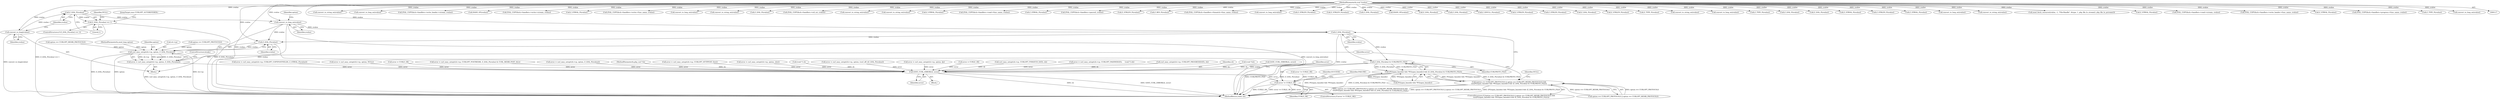 digraph "0_php_124fb22a13fafa3648e4e15b4f207c7096d8155e@pointer" {
"1000134" [label="(Call,Z_LVAL_P(zvalue))"];
"1000130" [label="(Call,convert_to_long(zvalue))"];
"1000120" [label="(MethodParameterIn,zval *zvalue)"];
"1000133" [label="(Call,Z_LVAL_P(zvalue) == 1)"];
"1000230" [label="(Call,convert_to_long_ex(zvalue))"];
"1000249" [label="(Call,Z_LVAL_P(zvalue))"];
"1000248" [label="(Call,Z_LVAL_P(zvalue) & CURLPROTO_FILE)"];
"1000241" [label="(Call,(PG(open_basedir) && *PG(open_basedir)) && (Z_LVAL_P(zvalue) & CURLPROTO_FILE))"];
"1000233" [label="(Call,(option == CURLOPT_PROTOCOLS || option == CURLOPT_REDIR_PROTOCOLS) &&\n\t\t\t\t(PG(open_basedir) && *PG(open_basedir)) && (Z_LVAL_P(zvalue) & CURLPROTO_FILE))"];
"1000266" [label="(Call,Z_LVAL_P(zvalue))"];
"1000261" [label="(Call,curl_easy_setopt(ch->cp, option, Z_LVAL_P(zvalue)))"];
"1000259" [label="(Call,error = curl_easy_setopt(ch->cp, option, Z_LVAL_P(zvalue)))"];
"1001913" [label="(Call,SAVE_CURL_ERROR(ch, error))"];
"1001917" [label="(Call,error != CURLE_OK)"];
"1001748" [label="(Call,convert_to_string_ex(zvalue))"];
"1001468" [label="(Call,curl_easy_setopt(ch->cp, CURLOPT_PROGRESSDATA, ch))"];
"1001918" [label="(Identifier,error)"];
"1000270" [label="(Call,convert_to_long_ex(zvalue))"];
"1000132" [label="(ControlStructure,if (Z_LVAL_P(zvalue) == 1))"];
"1000130" [label="(Call,convert_to_long(zvalue))"];
"1000234" [label="(Call,option == CURLOPT_PROTOCOLS || option == CURLOPT_REDIR_PROTOCOLS)"];
"1000659" [label="(Call,ZVAL_COPY(&ch->handlers->write_header->stream, zvalue))"];
"1000268" [label="(ControlStructure,break;)"];
"1000868" [label="(Call,HASH_OF(zvalue))"];
"1000251" [label="(Identifier,CURLPROTO_FILE)"];
"1001914" [label="(Identifier,ch)"];
"1000248" [label="(Call,Z_LVAL_P(zvalue) & CURLPROTO_FILE)"];
"1000543" [label="(Call,ZVAL_COPY(&ch->handlers->write->stream, zvalue))"];
"1000242" [label="(Call,PG(open_basedir) && *PG(open_basedir))"];
"1001789" [label="(Call,(void *)ch)"];
"1000131" [label="(Identifier,zvalue)"];
"1000378" [label="(Call,Z_STRVAL_P(zvalue))"];
"1001651" [label="(Call,ZVAL_COPY(&ch->handlers->write->func_name, zvalue))"];
"1000260" [label="(Identifier,error)"];
"1001917" [label="(Call,error != CURLE_OK)"];
"1000262" [label="(Call,ch->cp)"];
"1001688" [label="(Call,convert_to_long_ex(zvalue))"];
"1001919" [label="(Identifier,CURLE_OK)"];
"1001440" [label="(Call,convert_to_string_ex(zvalue))"];
"1000999" [label="(Call,Z_LVAL_P(zvalue))"];
"1000824" [label="(Call,ZVAL_COPY(&ch->handlers->std_err, zvalue))"];
"1000361" [label="(Call,convert_to_string_ex(zvalue))"];
"1000316" [label="(Call,convert_to_string_ex(zvalue))"];
"1000367" [label="(Call,Z_STRVAL_P(zvalue))"];
"1001397" [label="(Call,SAVE_CURL_ERROR(ch, error))"];
"1001573" [label="(Call,ZVAL_COPY(&ch->handlers->read->func_name, zvalue))"];
"1000121" [label="(Block,)"];
"1001764" [label="(Call,Z_STRVAL_P(zvalue))"];
"1001913" [label="(Call,SAVE_CURL_ERROR(ch, error))"];
"1001401" [label="(Call,error != CURLE_OK)"];
"1001710" [label="(Call,ZVAL_COPY(&ch->handlers->passwd, zvalue))"];
"1001926" [label="(Identifier,SUCCESS)"];
"1000356" [label="(Call,Z_STRLEN_P(zvalue))"];
"1000758" [label="(Call,Z_RES_P(zvalue))"];
"1001893" [label="(Call,ZVAL_COPY(&ch->handlers->fnmatch->func_name, zvalue))"];
"1001451" [label="(Call,error = curl_easy_setopt(ch->cp, CURLOPT_COPYPOSTFIELDS, Z_STRVAL_P(zvalue)))"];
"1000133" [label="(Call,Z_LVAL_P(zvalue) == 1)"];
"1001594" [label="(Call,convert_to_long_ex(zvalue))"];
"1000139" [label="(Identifier,NULL)"];
"1000267" [label="(Identifier,zvalue)"];
"1001766" [label="(Call,Z_STRLEN_P(zvalue))"];
"1000338" [label="(Call,error = curl_easy_setopt(ch->cp, option, NULL))"];
"1001449" [label="(Call,Z_STRLEN_P(zvalue))"];
"1001597" [label="(Call,Z_LVAL_P(zvalue))"];
"1001078" [label="(Call,HASH_OF(zvalue))"];
"1000250" [label="(Identifier,zvalue)"];
"1001774" [label="(Call,Z_LVAL_P(zvalue))"];
"1000440" [label="(Call,error = CURLE_OK)"];
"1001690" [label="(Call,error = curl_easy_setopt(ch->cp, CURLOPT_POSTREDIR, Z_LVAL_P(zvalue) & CURL_REDIR_POST_ALL))"];
"1000236" [label="(Identifier,option)"];
"1000992" [label="(Call,error = curl_easy_setopt(ch->cp, option, Z_LVAL_P(zvalue)))"];
"1000230" [label="(Call,convert_to_long_ex(zvalue))"];
"1000277" [label="(Call,Z_LVAL_P(zvalue))"];
"1000233" [label="(Call,(option == CURLOPT_PROTOCOLS || option == CURLOPT_REDIR_PROTOCOLS) &&\n\t\t\t\t(PG(open_basedir) && *PG(open_basedir)) && (Z_LVAL_P(zvalue) & CURLPROTO_FILE))"];
"1000232" [label="(ControlStructure,if ((option == CURLOPT_PROTOCOLS || option == CURLOPT_REDIR_PROTOCOLS) &&\n\t\t\t\t(PG(open_basedir) && *PG(open_basedir)) && (Z_LVAL_P(zvalue) & CURLPROTO_FILE)))"];
"1000335" [label="(Call,Z_ISNULL_P(zvalue))"];
"1000380" [label="(Call,Z_STRLEN_P(zvalue))"];
"1001915" [label="(Identifier,error)"];
"1000324" [label="(Call,Z_STRLEN_P(zvalue))"];
"1000266" [label="(Call,Z_LVAL_P(zvalue))"];
"1001684" [label="(Call,Z_LVAL_P(zvalue))"];
"1000235" [label="(Call,option == CURLOPT_PROTOCOLS)"];
"1000238" [label="(Call,option == CURLOPT_REDIR_PROTOCOLS)"];
"1000135" [label="(Identifier,zvalue)"];
"1000118" [label="(MethodParameterIn,php_curl *ch)"];
"1000261" [label="(Call,curl_easy_setopt(ch->cp, option, Z_LVAL_P(zvalue)))"];
"1001922" [label="(Identifier,FAILURE)"];
"1000136" [label="(Literal,1)"];
"1000369" [label="(Call,Z_STRLEN_P(zvalue))"];
"1000249" [label="(Call,Z_LVAL_P(zvalue))"];
"1000119" [label="(MethodParameterIn,zend_long option)"];
"1000120" [label="(MethodParameterIn,zval *zvalue)"];
"1000398" [label="(Call,Z_TYPE_P(zvalue))"];
"1000348" [label="(Call,convert_to_string_ex(zvalue))"];
"1001430" [label="(Call,error = curl_easy_setopt(ch->cp, CURLOPT_HTTPPOST, first))"];
"1000958" [label="(Call,error = curl_easy_setopt(ch->cp, option, slist))"];
"1001770" [label="(Call,convert_to_long_ex(zvalue))"];
"1000128" [label="(Block,)"];
"1001056" [label="(Call,Z_TYPE_P(zvalue))"];
"1001698" [label="(Call,Z_LVAL_P(zvalue))"];
"1000982" [label="(Call,Z_LVAL_P(zvalue))"];
"1000241" [label="(Call,(PG(open_basedir) && *PG(open_basedir)) && (Z_LVAL_P(zvalue) & CURLPROTO_FILE))"];
"1001916" [label="(ControlStructure,if (error != CURLE_OK))"];
"1000322" [label="(Call,Z_STRVAL_P(zvalue))"];
"1001752" [label="(Call,Z_STRLEN_P(zvalue))"];
"1000354" [label="(Call,Z_STRVAL_P(zvalue))"];
"1000134" [label="(Call,Z_LVAL_P(zvalue))"];
"1001733" [label="(Call,(void *) ch)"];
"1000970" [label="(Call,convert_to_long_ex(zvalue))"];
"1001675" [label="(Call,error = curl_easy_setopt(ch->cp, option, (curl_off_t)Z_LVAL_P(zvalue)))"];
"1000373" [label="(Call,convert_to_string_ex(zvalue))"];
"1000841" [label="(Call,error = curl_easy_setopt(ch->cp, option, fp))"];
"1000231" [label="(Identifier,zvalue)"];
"1000265" [label="(Identifier,option)"];
"1000259" [label="(Call,error = curl_easy_setopt(ch->cp, option, Z_LVAL_P(zvalue)))"];
"1000404" [label="(Call,zend_fetch_resource(zvalue, -1, \"File-Handle\", &type, 1, php_file_le_stream(), php_file_le_pstream()))"];
"1001458" [label="(Call,Z_STRVAL_P(zvalue))"];
"1000760" [label="(Call,ZVAL_COPY(&ch->handlers->read->stream, zvalue))"];
"1000142" [label="(JumpTarget,case CURLOPT_AUTOREFERER:)"];
"1001927" [label="(MethodReturn,static int)"];
"1001032" [label="(Call,ZVAL_COPY(&ch->handlers->write_header->func_name, zvalue))"];
"1001755" [label="(Call,Z_STRVAL_P(zvalue))"];
"1001523" [label="(Call,ZVAL_COPY(&ch->handlers->progress->func_name, zvalue))"];
"1000123" [label="(Call,error = CURLE_OK)"];
"1001838" [label="(Call,curl_easy_setopt(ch->cp, CURLOPT_FNMATCH_DATA, ch))"];
"1000254" [label="(Identifier,NULL)"];
"1001060" [label="(Call,Z_TYPE_P(zvalue))"];
"1001726" [label="(Call,error = curl_easy_setopt(ch->cp, CURLOPT_PASSWDDATA,     (void *) ch))"];
"1001673" [label="(Call,convert_to_long_ex(zvalue))"];
"1000134" -> "1000133"  [label="AST: "];
"1000134" -> "1000135"  [label="CFG: "];
"1000135" -> "1000134"  [label="AST: "];
"1000136" -> "1000134"  [label="CFG: "];
"1000134" -> "1000133"  [label="DDG: zvalue"];
"1000130" -> "1000134"  [label="DDG: zvalue"];
"1000120" -> "1000134"  [label="DDG: zvalue"];
"1000134" -> "1000230"  [label="DDG: zvalue"];
"1000130" -> "1000128"  [label="AST: "];
"1000130" -> "1000131"  [label="CFG: "];
"1000131" -> "1000130"  [label="AST: "];
"1000135" -> "1000130"  [label="CFG: "];
"1000130" -> "1001927"  [label="DDG: convert_to_long(zvalue)"];
"1000120" -> "1000130"  [label="DDG: zvalue"];
"1000120" -> "1000117"  [label="AST: "];
"1000120" -> "1001927"  [label="DDG: zvalue"];
"1000120" -> "1000230"  [label="DDG: zvalue"];
"1000120" -> "1000249"  [label="DDG: zvalue"];
"1000120" -> "1000266"  [label="DDG: zvalue"];
"1000120" -> "1000270"  [label="DDG: zvalue"];
"1000120" -> "1000277"  [label="DDG: zvalue"];
"1000120" -> "1000316"  [label="DDG: zvalue"];
"1000120" -> "1000322"  [label="DDG: zvalue"];
"1000120" -> "1000324"  [label="DDG: zvalue"];
"1000120" -> "1000335"  [label="DDG: zvalue"];
"1000120" -> "1000348"  [label="DDG: zvalue"];
"1000120" -> "1000354"  [label="DDG: zvalue"];
"1000120" -> "1000356"  [label="DDG: zvalue"];
"1000120" -> "1000361"  [label="DDG: zvalue"];
"1000120" -> "1000367"  [label="DDG: zvalue"];
"1000120" -> "1000369"  [label="DDG: zvalue"];
"1000120" -> "1000373"  [label="DDG: zvalue"];
"1000120" -> "1000378"  [label="DDG: zvalue"];
"1000120" -> "1000380"  [label="DDG: zvalue"];
"1000120" -> "1000398"  [label="DDG: zvalue"];
"1000120" -> "1000404"  [label="DDG: zvalue"];
"1000120" -> "1000543"  [label="DDG: zvalue"];
"1000120" -> "1000659"  [label="DDG: zvalue"];
"1000120" -> "1000758"  [label="DDG: zvalue"];
"1000120" -> "1000760"  [label="DDG: zvalue"];
"1000120" -> "1000824"  [label="DDG: zvalue"];
"1000120" -> "1000868"  [label="DDG: zvalue"];
"1000120" -> "1000970"  [label="DDG: zvalue"];
"1000120" -> "1000982"  [label="DDG: zvalue"];
"1000120" -> "1000999"  [label="DDG: zvalue"];
"1000120" -> "1001032"  [label="DDG: zvalue"];
"1000120" -> "1001056"  [label="DDG: zvalue"];
"1000120" -> "1001060"  [label="DDG: zvalue"];
"1000120" -> "1001078"  [label="DDG: zvalue"];
"1000120" -> "1001440"  [label="DDG: zvalue"];
"1000120" -> "1001449"  [label="DDG: zvalue"];
"1000120" -> "1001458"  [label="DDG: zvalue"];
"1000120" -> "1001523"  [label="DDG: zvalue"];
"1000120" -> "1001573"  [label="DDG: zvalue"];
"1000120" -> "1001594"  [label="DDG: zvalue"];
"1000120" -> "1001597"  [label="DDG: zvalue"];
"1000120" -> "1001651"  [label="DDG: zvalue"];
"1000120" -> "1001673"  [label="DDG: zvalue"];
"1000120" -> "1001684"  [label="DDG: zvalue"];
"1000120" -> "1001688"  [label="DDG: zvalue"];
"1000120" -> "1001698"  [label="DDG: zvalue"];
"1000120" -> "1001710"  [label="DDG: zvalue"];
"1000120" -> "1001748"  [label="DDG: zvalue"];
"1000120" -> "1001752"  [label="DDG: zvalue"];
"1000120" -> "1001755"  [label="DDG: zvalue"];
"1000120" -> "1001764"  [label="DDG: zvalue"];
"1000120" -> "1001766"  [label="DDG: zvalue"];
"1000120" -> "1001770"  [label="DDG: zvalue"];
"1000120" -> "1001774"  [label="DDG: zvalue"];
"1000120" -> "1001893"  [label="DDG: zvalue"];
"1000133" -> "1000132"  [label="AST: "];
"1000133" -> "1000136"  [label="CFG: "];
"1000136" -> "1000133"  [label="AST: "];
"1000139" -> "1000133"  [label="CFG: "];
"1000142" -> "1000133"  [label="CFG: "];
"1000133" -> "1001927"  [label="DDG: Z_LVAL_P(zvalue)"];
"1000133" -> "1001927"  [label="DDG: Z_LVAL_P(zvalue) == 1"];
"1000230" -> "1000128"  [label="AST: "];
"1000230" -> "1000231"  [label="CFG: "];
"1000231" -> "1000230"  [label="AST: "];
"1000236" -> "1000230"  [label="CFG: "];
"1000230" -> "1001927"  [label="DDG: zvalue"];
"1000230" -> "1001927"  [label="DDG: convert_to_long_ex(zvalue)"];
"1000230" -> "1000249"  [label="DDG: zvalue"];
"1000230" -> "1000266"  [label="DDG: zvalue"];
"1000249" -> "1000248"  [label="AST: "];
"1000249" -> "1000250"  [label="CFG: "];
"1000250" -> "1000249"  [label="AST: "];
"1000251" -> "1000249"  [label="CFG: "];
"1000249" -> "1001927"  [label="DDG: zvalue"];
"1000249" -> "1000248"  [label="DDG: zvalue"];
"1000249" -> "1000266"  [label="DDG: zvalue"];
"1000248" -> "1000241"  [label="AST: "];
"1000248" -> "1000251"  [label="CFG: "];
"1000251" -> "1000248"  [label="AST: "];
"1000241" -> "1000248"  [label="CFG: "];
"1000248" -> "1001927"  [label="DDG: CURLPROTO_FILE"];
"1000248" -> "1001927"  [label="DDG: Z_LVAL_P(zvalue)"];
"1000248" -> "1000241"  [label="DDG: Z_LVAL_P(zvalue)"];
"1000248" -> "1000241"  [label="DDG: CURLPROTO_FILE"];
"1000241" -> "1000233"  [label="AST: "];
"1000241" -> "1000242"  [label="CFG: "];
"1000242" -> "1000241"  [label="AST: "];
"1000233" -> "1000241"  [label="CFG: "];
"1000241" -> "1001927"  [label="DDG: Z_LVAL_P(zvalue) & CURLPROTO_FILE"];
"1000241" -> "1001927"  [label="DDG: PG(open_basedir) && *PG(open_basedir)"];
"1000241" -> "1000233"  [label="DDG: PG(open_basedir) && *PG(open_basedir)"];
"1000241" -> "1000233"  [label="DDG: Z_LVAL_P(zvalue) & CURLPROTO_FILE"];
"1000242" -> "1000241"  [label="DDG: PG(open_basedir)"];
"1000242" -> "1000241"  [label="DDG: *PG(open_basedir)"];
"1000233" -> "1000232"  [label="AST: "];
"1000233" -> "1000234"  [label="CFG: "];
"1000234" -> "1000233"  [label="AST: "];
"1000254" -> "1000233"  [label="CFG: "];
"1000260" -> "1000233"  [label="CFG: "];
"1000233" -> "1001927"  [label="DDG: (option == CURLOPT_PROTOCOLS || option == CURLOPT_REDIR_PROTOCOLS) &&\n\t\t\t\t(PG(open_basedir) && *PG(open_basedir)) && (Z_LVAL_P(zvalue) & CURLPROTO_FILE)"];
"1000233" -> "1001927"  [label="DDG: option == CURLOPT_PROTOCOLS || option == CURLOPT_REDIR_PROTOCOLS"];
"1000233" -> "1001927"  [label="DDG: (PG(open_basedir) && *PG(open_basedir)) && (Z_LVAL_P(zvalue) & CURLPROTO_FILE)"];
"1000234" -> "1000233"  [label="DDG: option == CURLOPT_PROTOCOLS"];
"1000234" -> "1000233"  [label="DDG: option == CURLOPT_REDIR_PROTOCOLS"];
"1000266" -> "1000261"  [label="AST: "];
"1000266" -> "1000267"  [label="CFG: "];
"1000267" -> "1000266"  [label="AST: "];
"1000261" -> "1000266"  [label="CFG: "];
"1000266" -> "1001927"  [label="DDG: zvalue"];
"1000266" -> "1000261"  [label="DDG: zvalue"];
"1000261" -> "1000259"  [label="AST: "];
"1000262" -> "1000261"  [label="AST: "];
"1000265" -> "1000261"  [label="AST: "];
"1000259" -> "1000261"  [label="CFG: "];
"1000261" -> "1001927"  [label="DDG: option"];
"1000261" -> "1001927"  [label="DDG: Z_LVAL_P(zvalue)"];
"1000261" -> "1001927"  [label="DDG: ch->cp"];
"1000261" -> "1000259"  [label="DDG: ch->cp"];
"1000261" -> "1000259"  [label="DDG: option"];
"1000261" -> "1000259"  [label="DDG: Z_LVAL_P(zvalue)"];
"1000235" -> "1000261"  [label="DDG: option"];
"1000238" -> "1000261"  [label="DDG: option"];
"1000119" -> "1000261"  [label="DDG: option"];
"1000259" -> "1000128"  [label="AST: "];
"1000260" -> "1000259"  [label="AST: "];
"1000268" -> "1000259"  [label="CFG: "];
"1000259" -> "1001927"  [label="DDG: curl_easy_setopt(ch->cp, option, Z_LVAL_P(zvalue))"];
"1000259" -> "1001913"  [label="DDG: error"];
"1001913" -> "1000121"  [label="AST: "];
"1001913" -> "1001915"  [label="CFG: "];
"1001914" -> "1001913"  [label="AST: "];
"1001915" -> "1001913"  [label="AST: "];
"1001918" -> "1001913"  [label="CFG: "];
"1001913" -> "1001927"  [label="DDG: ch"];
"1001913" -> "1001927"  [label="DDG: SAVE_CURL_ERROR(ch, error)"];
"1001838" -> "1001913"  [label="DDG: ch"];
"1001733" -> "1001913"  [label="DDG: ch"];
"1001468" -> "1001913"  [label="DDG: ch"];
"1001789" -> "1001913"  [label="DDG: ch"];
"1001397" -> "1001913"  [label="DDG: ch"];
"1000118" -> "1001913"  [label="DDG: ch"];
"1001690" -> "1001913"  [label="DDG: error"];
"1000992" -> "1001913"  [label="DDG: error"];
"1001726" -> "1001913"  [label="DDG: error"];
"1000841" -> "1001913"  [label="DDG: error"];
"1000440" -> "1001913"  [label="DDG: error"];
"1000958" -> "1001913"  [label="DDG: error"];
"1001675" -> "1001913"  [label="DDG: error"];
"1001430" -> "1001913"  [label="DDG: error"];
"1000123" -> "1001913"  [label="DDG: error"];
"1001451" -> "1001913"  [label="DDG: error"];
"1000338" -> "1001913"  [label="DDG: error"];
"1001913" -> "1001917"  [label="DDG: error"];
"1001917" -> "1001916"  [label="AST: "];
"1001917" -> "1001919"  [label="CFG: "];
"1001918" -> "1001917"  [label="AST: "];
"1001919" -> "1001917"  [label="AST: "];
"1001922" -> "1001917"  [label="CFG: "];
"1001926" -> "1001917"  [label="CFG: "];
"1001917" -> "1001927"  [label="DDG: error"];
"1001917" -> "1001927"  [label="DDG: CURLE_OK"];
"1001917" -> "1001927"  [label="DDG: error != CURLE_OK"];
"1001401" -> "1001917"  [label="DDG: CURLE_OK"];
}
